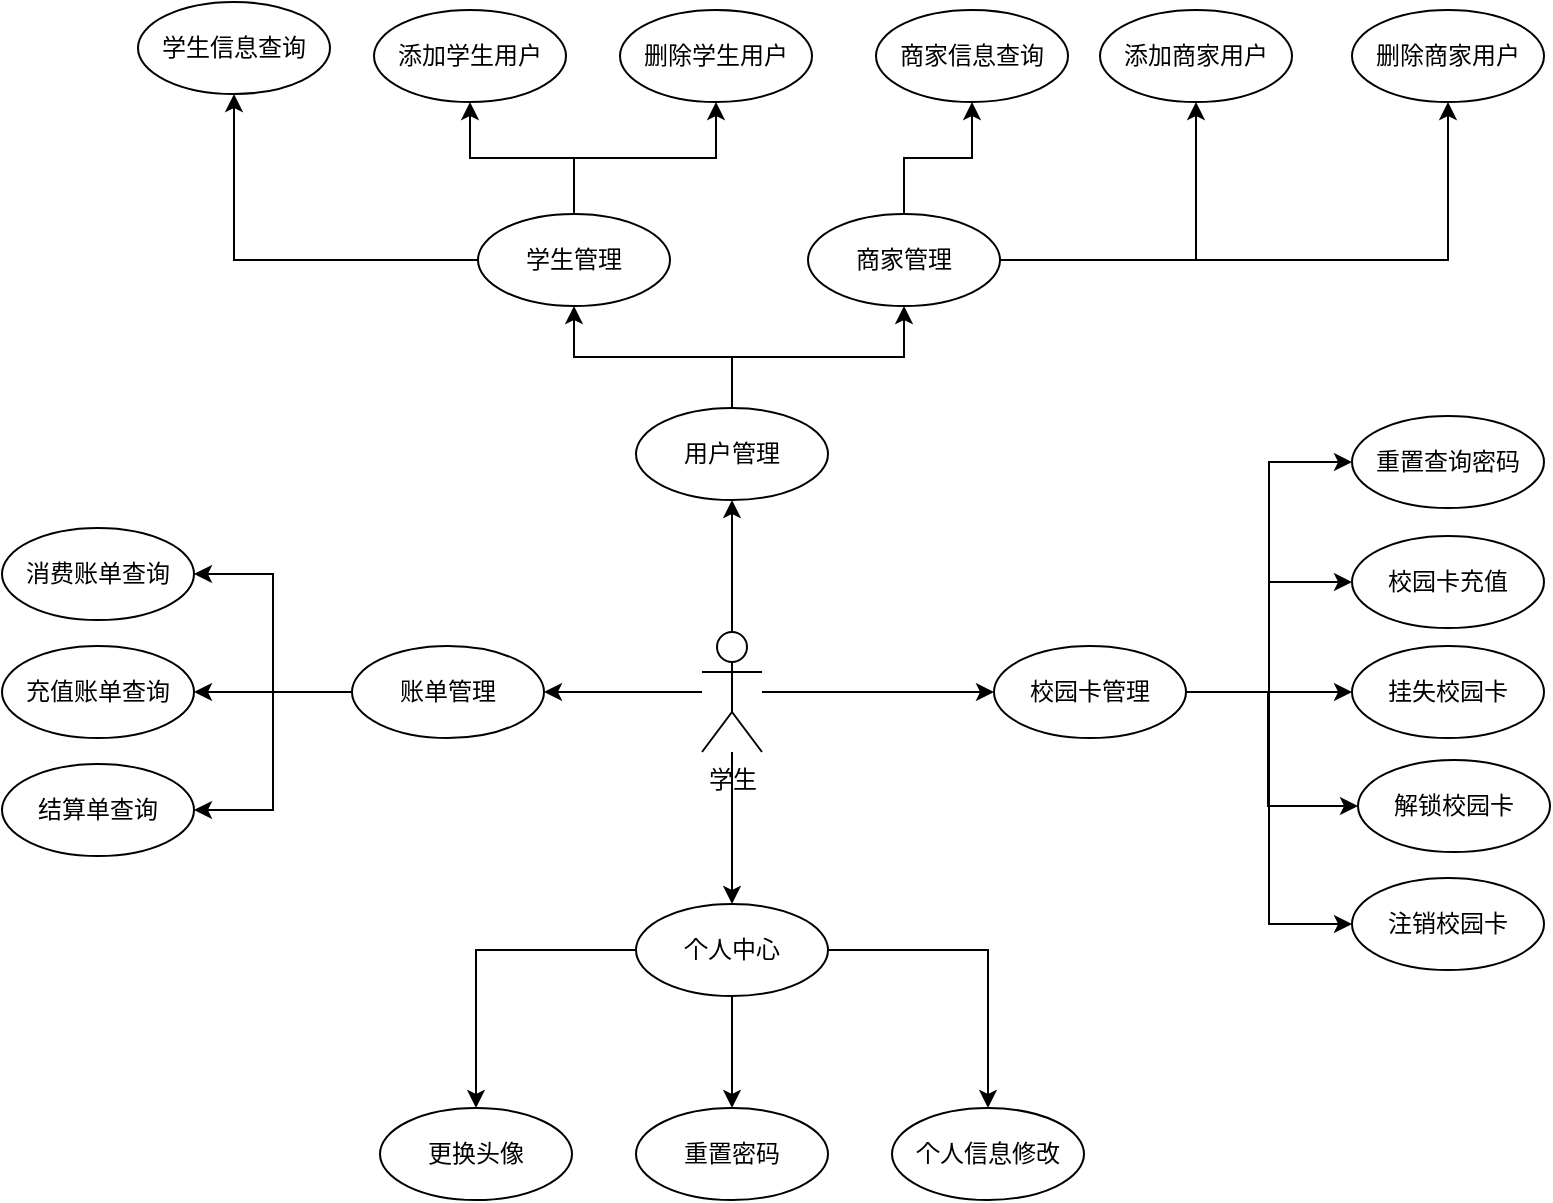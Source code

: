 <mxfile version="24.7.8">
  <diagram name="第 1 页" id="_FPh-PNTx7draIpxDjdf">
    <mxGraphModel dx="1328" dy="793" grid="0" gridSize="10" guides="1" tooltips="1" connect="1" arrows="1" fold="1" page="1" pageScale="1" pageWidth="2336" pageHeight="1654" math="0" shadow="0">
      <root>
        <mxCell id="0" />
        <mxCell id="1" parent="0" />
        <mxCell id="D-bP8arWWoeAfLWWEtiI-2" style="edgeStyle=orthogonalEdgeStyle;rounded=0;orthogonalLoop=1;jettySize=auto;html=1;entryX=0;entryY=0.5;entryDx=0;entryDy=0;" edge="1" parent="1" source="D-bP8arWWoeAfLWWEtiI-6" target="D-bP8arWWoeAfLWWEtiI-23">
          <mxGeometry relative="1" as="geometry" />
        </mxCell>
        <mxCell id="D-bP8arWWoeAfLWWEtiI-3" style="edgeStyle=orthogonalEdgeStyle;rounded=0;orthogonalLoop=1;jettySize=auto;html=1;entryX=0.5;entryY=1;entryDx=0;entryDy=0;" edge="1" parent="1" source="D-bP8arWWoeAfLWWEtiI-6" target="D-bP8arWWoeAfLWWEtiI-9">
          <mxGeometry relative="1" as="geometry" />
        </mxCell>
        <mxCell id="D-bP8arWWoeAfLWWEtiI-4" style="edgeStyle=orthogonalEdgeStyle;rounded=0;orthogonalLoop=1;jettySize=auto;html=1;entryX=1;entryY=0.5;entryDx=0;entryDy=0;" edge="1" parent="1" source="D-bP8arWWoeAfLWWEtiI-6" target="D-bP8arWWoeAfLWWEtiI-27">
          <mxGeometry relative="1" as="geometry" />
        </mxCell>
        <mxCell id="D-bP8arWWoeAfLWWEtiI-5" style="edgeStyle=orthogonalEdgeStyle;rounded=0;orthogonalLoop=1;jettySize=auto;html=1;entryX=0.5;entryY=0;entryDx=0;entryDy=0;" edge="1" parent="1" source="D-bP8arWWoeAfLWWEtiI-6" target="D-bP8arWWoeAfLWWEtiI-45">
          <mxGeometry relative="1" as="geometry" />
        </mxCell>
        <mxCell id="D-bP8arWWoeAfLWWEtiI-6" value="学生" style="shape=umlActor;verticalLabelPosition=bottom;verticalAlign=top;html=1;outlineConnect=0;" vertex="1" parent="1">
          <mxGeometry x="1033" y="455" width="30" height="60" as="geometry" />
        </mxCell>
        <mxCell id="D-bP8arWWoeAfLWWEtiI-7" style="edgeStyle=orthogonalEdgeStyle;rounded=0;orthogonalLoop=1;jettySize=auto;html=1;entryX=0.5;entryY=1;entryDx=0;entryDy=0;" edge="1" parent="1" source="D-bP8arWWoeAfLWWEtiI-9" target="D-bP8arWWoeAfLWWEtiI-13">
          <mxGeometry relative="1" as="geometry" />
        </mxCell>
        <mxCell id="D-bP8arWWoeAfLWWEtiI-8" style="edgeStyle=orthogonalEdgeStyle;rounded=0;orthogonalLoop=1;jettySize=auto;html=1;entryX=0.5;entryY=1;entryDx=0;entryDy=0;" edge="1" parent="1" source="D-bP8arWWoeAfLWWEtiI-9" target="D-bP8arWWoeAfLWWEtiI-17">
          <mxGeometry relative="1" as="geometry" />
        </mxCell>
        <mxCell id="D-bP8arWWoeAfLWWEtiI-9" value="用户管理" style="ellipse;whiteSpace=wrap;html=1;" vertex="1" parent="1">
          <mxGeometry x="1000" y="343" width="96" height="46" as="geometry" />
        </mxCell>
        <mxCell id="D-bP8arWWoeAfLWWEtiI-10" style="edgeStyle=orthogonalEdgeStyle;rounded=0;orthogonalLoop=1;jettySize=auto;html=1;entryX=0.5;entryY=1;entryDx=0;entryDy=0;" edge="1" parent="1" source="D-bP8arWWoeAfLWWEtiI-13" target="D-bP8arWWoeAfLWWEtiI-36">
          <mxGeometry relative="1" as="geometry" />
        </mxCell>
        <mxCell id="D-bP8arWWoeAfLWWEtiI-11" style="edgeStyle=orthogonalEdgeStyle;rounded=0;orthogonalLoop=1;jettySize=auto;html=1;entryX=0.5;entryY=1;entryDx=0;entryDy=0;" edge="1" parent="1" source="D-bP8arWWoeAfLWWEtiI-13" target="D-bP8arWWoeAfLWWEtiI-37">
          <mxGeometry relative="1" as="geometry" />
        </mxCell>
        <mxCell id="D-bP8arWWoeAfLWWEtiI-12" style="edgeStyle=orthogonalEdgeStyle;rounded=0;orthogonalLoop=1;jettySize=auto;html=1;entryX=0.5;entryY=1;entryDx=0;entryDy=0;" edge="1" parent="1" source="D-bP8arWWoeAfLWWEtiI-13" target="D-bP8arWWoeAfLWWEtiI-38">
          <mxGeometry relative="1" as="geometry" />
        </mxCell>
        <mxCell id="D-bP8arWWoeAfLWWEtiI-13" value="学生&lt;span style=&quot;color: rgba(0, 0, 0, 0); font-family: monospace; font-size: 0px; text-align: start; white-space: nowrap;&quot;&gt;%3CmxGraphModel%3E%3Croot%3E%3CmxCell%20id%3D%220%22%2F%3E%3CmxCell%20id%3D%221%22%20parent%3D%220%22%2F%3E%3CmxCell%20id%3D%222%22%20value%3D%22%E7%94%A8%E6%88%B7%E7%AE%A1%E7%90%86%22%20style%3D%22ellipse%3BwhiteSpace%3Dwrap%3Bhtml%3D1%3B%22%20vertex%3D%221%22%20parent%3D%221%22%3E%3CmxGeometry%20x%3D%22381%22%20y%3D%22262%22%20width%3D%2296%22%20height%3D%2246%22%20as%3D%22geometry%22%2F%3E%3C%2FmxCell%3E%3C%2Froot%3E%3C%2FmxGraphModel%3E&lt;/span&gt;管理" style="ellipse;whiteSpace=wrap;html=1;" vertex="1" parent="1">
          <mxGeometry x="921" y="246" width="96" height="46" as="geometry" />
        </mxCell>
        <mxCell id="D-bP8arWWoeAfLWWEtiI-14" style="edgeStyle=orthogonalEdgeStyle;rounded=0;orthogonalLoop=1;jettySize=auto;html=1;entryX=0.5;entryY=1;entryDx=0;entryDy=0;" edge="1" parent="1" source="D-bP8arWWoeAfLWWEtiI-17" target="D-bP8arWWoeAfLWWEtiI-39">
          <mxGeometry relative="1" as="geometry" />
        </mxCell>
        <mxCell id="D-bP8arWWoeAfLWWEtiI-15" style="edgeStyle=orthogonalEdgeStyle;rounded=0;orthogonalLoop=1;jettySize=auto;html=1;entryX=0.5;entryY=1;entryDx=0;entryDy=0;" edge="1" parent="1" source="D-bP8arWWoeAfLWWEtiI-17" target="D-bP8arWWoeAfLWWEtiI-40">
          <mxGeometry relative="1" as="geometry" />
        </mxCell>
        <mxCell id="D-bP8arWWoeAfLWWEtiI-16" style="edgeStyle=orthogonalEdgeStyle;rounded=0;orthogonalLoop=1;jettySize=auto;html=1;entryX=0.5;entryY=1;entryDx=0;entryDy=0;" edge="1" parent="1" source="D-bP8arWWoeAfLWWEtiI-17" target="D-bP8arWWoeAfLWWEtiI-41">
          <mxGeometry relative="1" as="geometry" />
        </mxCell>
        <mxCell id="D-bP8arWWoeAfLWWEtiI-17" value="商家管理" style="ellipse;whiteSpace=wrap;html=1;" vertex="1" parent="1">
          <mxGeometry x="1086" y="246" width="96" height="46" as="geometry" />
        </mxCell>
        <mxCell id="D-bP8arWWoeAfLWWEtiI-18" style="edgeStyle=orthogonalEdgeStyle;rounded=0;orthogonalLoop=1;jettySize=auto;html=1;exitX=1;exitY=0.5;exitDx=0;exitDy=0;entryX=0;entryY=0.5;entryDx=0;entryDy=0;" edge="1" parent="1" source="D-bP8arWWoeAfLWWEtiI-23" target="D-bP8arWWoeAfLWWEtiI-31">
          <mxGeometry relative="1" as="geometry" />
        </mxCell>
        <mxCell id="D-bP8arWWoeAfLWWEtiI-19" style="edgeStyle=orthogonalEdgeStyle;rounded=0;orthogonalLoop=1;jettySize=auto;html=1;entryX=0;entryY=0.5;entryDx=0;entryDy=0;" edge="1" parent="1" source="D-bP8arWWoeAfLWWEtiI-23" target="D-bP8arWWoeAfLWWEtiI-32">
          <mxGeometry relative="1" as="geometry" />
        </mxCell>
        <mxCell id="D-bP8arWWoeAfLWWEtiI-20" style="edgeStyle=orthogonalEdgeStyle;rounded=0;orthogonalLoop=1;jettySize=auto;html=1;entryX=0;entryY=0.5;entryDx=0;entryDy=0;" edge="1" parent="1" source="D-bP8arWWoeAfLWWEtiI-23" target="D-bP8arWWoeAfLWWEtiI-35">
          <mxGeometry relative="1" as="geometry" />
        </mxCell>
        <mxCell id="D-bP8arWWoeAfLWWEtiI-21" style="edgeStyle=orthogonalEdgeStyle;rounded=0;orthogonalLoop=1;jettySize=auto;html=1;entryX=0;entryY=0.5;entryDx=0;entryDy=0;" edge="1" parent="1" source="D-bP8arWWoeAfLWWEtiI-23" target="D-bP8arWWoeAfLWWEtiI-33">
          <mxGeometry relative="1" as="geometry">
            <Array as="points">
              <mxPoint x="1316" y="485" />
              <mxPoint x="1316" y="542" />
            </Array>
          </mxGeometry>
        </mxCell>
        <mxCell id="D-bP8arWWoeAfLWWEtiI-22" style="edgeStyle=orthogonalEdgeStyle;rounded=0;orthogonalLoop=1;jettySize=auto;html=1;entryX=0;entryY=0.5;entryDx=0;entryDy=0;" edge="1" parent="1" source="D-bP8arWWoeAfLWWEtiI-23" target="D-bP8arWWoeAfLWWEtiI-34">
          <mxGeometry relative="1" as="geometry" />
        </mxCell>
        <mxCell id="D-bP8arWWoeAfLWWEtiI-23" value="校园卡管理" style="ellipse;whiteSpace=wrap;html=1;" vertex="1" parent="1">
          <mxGeometry x="1179" y="462" width="96" height="46" as="geometry" />
        </mxCell>
        <mxCell id="D-bP8arWWoeAfLWWEtiI-24" style="edgeStyle=orthogonalEdgeStyle;rounded=0;orthogonalLoop=1;jettySize=auto;html=1;entryX=1;entryY=0.5;entryDx=0;entryDy=0;" edge="1" parent="1" source="D-bP8arWWoeAfLWWEtiI-27" target="D-bP8arWWoeAfLWWEtiI-28">
          <mxGeometry relative="1" as="geometry" />
        </mxCell>
        <mxCell id="D-bP8arWWoeAfLWWEtiI-25" style="edgeStyle=orthogonalEdgeStyle;rounded=0;orthogonalLoop=1;jettySize=auto;html=1;entryX=1;entryY=0.5;entryDx=0;entryDy=0;" edge="1" parent="1" source="D-bP8arWWoeAfLWWEtiI-27" target="D-bP8arWWoeAfLWWEtiI-29">
          <mxGeometry relative="1" as="geometry" />
        </mxCell>
        <mxCell id="D-bP8arWWoeAfLWWEtiI-26" style="edgeStyle=orthogonalEdgeStyle;rounded=0;orthogonalLoop=1;jettySize=auto;html=1;entryX=1;entryY=0.5;entryDx=0;entryDy=0;" edge="1" parent="1" source="D-bP8arWWoeAfLWWEtiI-27" target="D-bP8arWWoeAfLWWEtiI-30">
          <mxGeometry relative="1" as="geometry" />
        </mxCell>
        <mxCell id="D-bP8arWWoeAfLWWEtiI-27" value="账单管理" style="ellipse;whiteSpace=wrap;html=1;" vertex="1" parent="1">
          <mxGeometry x="858" y="462" width="96" height="46" as="geometry" />
        </mxCell>
        <mxCell id="D-bP8arWWoeAfLWWEtiI-28" value="消费账单查询" style="ellipse;whiteSpace=wrap;html=1;" vertex="1" parent="1">
          <mxGeometry x="683" y="403" width="96" height="46" as="geometry" />
        </mxCell>
        <mxCell id="D-bP8arWWoeAfLWWEtiI-29" value="充值账单查询" style="ellipse;whiteSpace=wrap;html=1;" vertex="1" parent="1">
          <mxGeometry x="683" y="462" width="96" height="46" as="geometry" />
        </mxCell>
        <mxCell id="D-bP8arWWoeAfLWWEtiI-30" value="结算单查询" style="ellipse;whiteSpace=wrap;html=1;" vertex="1" parent="1">
          <mxGeometry x="683" y="521" width="96" height="46" as="geometry" />
        </mxCell>
        <mxCell id="D-bP8arWWoeAfLWWEtiI-31" value="重置查询密码" style="ellipse;whiteSpace=wrap;html=1;" vertex="1" parent="1">
          <mxGeometry x="1358" y="347" width="96" height="46" as="geometry" />
        </mxCell>
        <mxCell id="D-bP8arWWoeAfLWWEtiI-32" value="校园卡充值" style="ellipse;whiteSpace=wrap;html=1;" vertex="1" parent="1">
          <mxGeometry x="1358" y="407" width="96" height="46" as="geometry" />
        </mxCell>
        <mxCell id="D-bP8arWWoeAfLWWEtiI-33" value="解锁校园卡" style="ellipse;whiteSpace=wrap;html=1;" vertex="1" parent="1">
          <mxGeometry x="1361" y="519" width="96" height="46" as="geometry" />
        </mxCell>
        <mxCell id="D-bP8arWWoeAfLWWEtiI-34" value="注销校园卡" style="ellipse;whiteSpace=wrap;html=1;" vertex="1" parent="1">
          <mxGeometry x="1358" y="578" width="96" height="46" as="geometry" />
        </mxCell>
        <mxCell id="D-bP8arWWoeAfLWWEtiI-35" value="挂失校园卡" style="ellipse;whiteSpace=wrap;html=1;" vertex="1" parent="1">
          <mxGeometry x="1358" y="462" width="96" height="46" as="geometry" />
        </mxCell>
        <mxCell id="D-bP8arWWoeAfLWWEtiI-36" value="学生信息查询" style="ellipse;whiteSpace=wrap;html=1;" vertex="1" parent="1">
          <mxGeometry x="751" y="140" width="96" height="46" as="geometry" />
        </mxCell>
        <mxCell id="D-bP8arWWoeAfLWWEtiI-37" value="添加学生用户" style="ellipse;whiteSpace=wrap;html=1;" vertex="1" parent="1">
          <mxGeometry x="869" y="144" width="96" height="46" as="geometry" />
        </mxCell>
        <mxCell id="D-bP8arWWoeAfLWWEtiI-38" value="删除学生用户" style="ellipse;whiteSpace=wrap;html=1;" vertex="1" parent="1">
          <mxGeometry x="992" y="144" width="96" height="46" as="geometry" />
        </mxCell>
        <mxCell id="D-bP8arWWoeAfLWWEtiI-39" value="商家信息查询" style="ellipse;whiteSpace=wrap;html=1;" vertex="1" parent="1">
          <mxGeometry x="1120" y="144" width="96" height="46" as="geometry" />
        </mxCell>
        <mxCell id="D-bP8arWWoeAfLWWEtiI-40" value="添加商家用户" style="ellipse;whiteSpace=wrap;html=1;" vertex="1" parent="1">
          <mxGeometry x="1232" y="144" width="96" height="46" as="geometry" />
        </mxCell>
        <mxCell id="D-bP8arWWoeAfLWWEtiI-41" value="删除商家用户" style="ellipse;whiteSpace=wrap;html=1;" vertex="1" parent="1">
          <mxGeometry x="1358" y="144" width="96" height="46" as="geometry" />
        </mxCell>
        <mxCell id="D-bP8arWWoeAfLWWEtiI-42" style="edgeStyle=orthogonalEdgeStyle;rounded=0;orthogonalLoop=1;jettySize=auto;html=1;exitX=0.5;exitY=1;exitDx=0;exitDy=0;" edge="1" parent="1" source="D-bP8arWWoeAfLWWEtiI-35" target="D-bP8arWWoeAfLWWEtiI-35">
          <mxGeometry relative="1" as="geometry" />
        </mxCell>
        <mxCell id="D-bP8arWWoeAfLWWEtiI-43" style="edgeStyle=orthogonalEdgeStyle;rounded=0;orthogonalLoop=1;jettySize=auto;html=1;entryX=0.5;entryY=0;entryDx=0;entryDy=0;" edge="1" parent="1" source="D-bP8arWWoeAfLWWEtiI-45" target="D-bP8arWWoeAfLWWEtiI-46">
          <mxGeometry relative="1" as="geometry" />
        </mxCell>
        <mxCell id="D-bP8arWWoeAfLWWEtiI-44" style="edgeStyle=orthogonalEdgeStyle;rounded=0;orthogonalLoop=1;jettySize=auto;html=1;entryX=0.5;entryY=0;entryDx=0;entryDy=0;" edge="1" parent="1" source="D-bP8arWWoeAfLWWEtiI-45" target="D-bP8arWWoeAfLWWEtiI-47">
          <mxGeometry relative="1" as="geometry" />
        </mxCell>
        <mxCell id="D-bP8arWWoeAfLWWEtiI-49" style="edgeStyle=orthogonalEdgeStyle;rounded=0;orthogonalLoop=1;jettySize=auto;html=1;entryX=0.5;entryY=0;entryDx=0;entryDy=0;" edge="1" parent="1" source="D-bP8arWWoeAfLWWEtiI-45" target="D-bP8arWWoeAfLWWEtiI-48">
          <mxGeometry relative="1" as="geometry" />
        </mxCell>
        <mxCell id="D-bP8arWWoeAfLWWEtiI-45" value="个人中心" style="ellipse;whiteSpace=wrap;html=1;" vertex="1" parent="1">
          <mxGeometry x="1000" y="591" width="96" height="46" as="geometry" />
        </mxCell>
        <mxCell id="D-bP8arWWoeAfLWWEtiI-46" value="更换头像" style="ellipse;whiteSpace=wrap;html=1;" vertex="1" parent="1">
          <mxGeometry x="872" y="693" width="96" height="46" as="geometry" />
        </mxCell>
        <mxCell id="D-bP8arWWoeAfLWWEtiI-47" value="重置密码" style="ellipse;whiteSpace=wrap;html=1;" vertex="1" parent="1">
          <mxGeometry x="1000" y="693" width="96" height="46" as="geometry" />
        </mxCell>
        <mxCell id="D-bP8arWWoeAfLWWEtiI-48" value="个人信息修改" style="ellipse;whiteSpace=wrap;html=1;" vertex="1" parent="1">
          <mxGeometry x="1128" y="693" width="96" height="46" as="geometry" />
        </mxCell>
      </root>
    </mxGraphModel>
  </diagram>
</mxfile>
